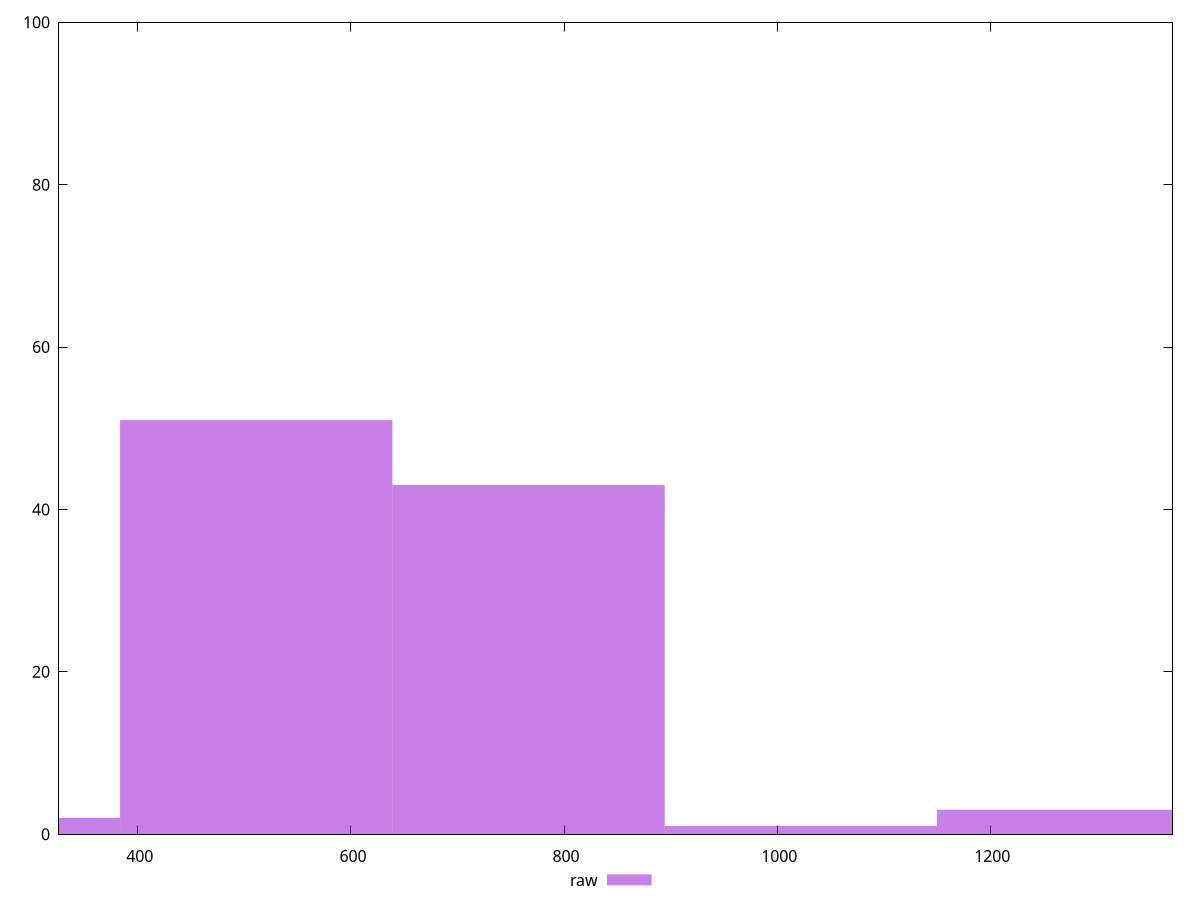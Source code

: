 reset

$raw <<EOF
766.6570193163586 43
511.10467954423905 51
1022.2093590884781 1
255.55233977211952 2
1277.7616988605976 3
EOF

set key outside below
set boxwidth 255.55233977211952
set xrange [326:1371]
set yrange [0:100]
set trange [0:100]
set style fill transparent solid 0.5 noborder
set terminal svg size 640, 490 enhanced background rgb 'white'
set output "report_00015_2021-02-09T16-11-33.973Z/render-blocking-resources/samples/pages+cached+noadtech+nomedia/raw/histogram.svg"

plot $raw title "raw" with boxes

reset
